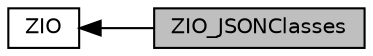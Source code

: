 digraph "ZIO_JSONClasses"
{
  edge [fontname="Helvetica",fontsize="10",labelfontname="Helvetica",labelfontsize="10"];
  node [fontname="Helvetica",fontsize="10",shape=box];
  rankdir=LR;
  Node1 [label="ZIO",height=0.2,width=0.4,color="black", fillcolor="white", style="filled",URL="$group__z_i_o.html",tooltip="The data transfer classes and utility methods of the library."];
  Node0 [label="ZIO_JSONClasses",height=0.2,width=0.4,color="black", fillcolor="grey75", style="filled", fontcolor="black",tooltip="The JSON data transfer classes of the library."];
  Node1->Node0 [shape=plaintext, dir="back", style="solid"];
}
